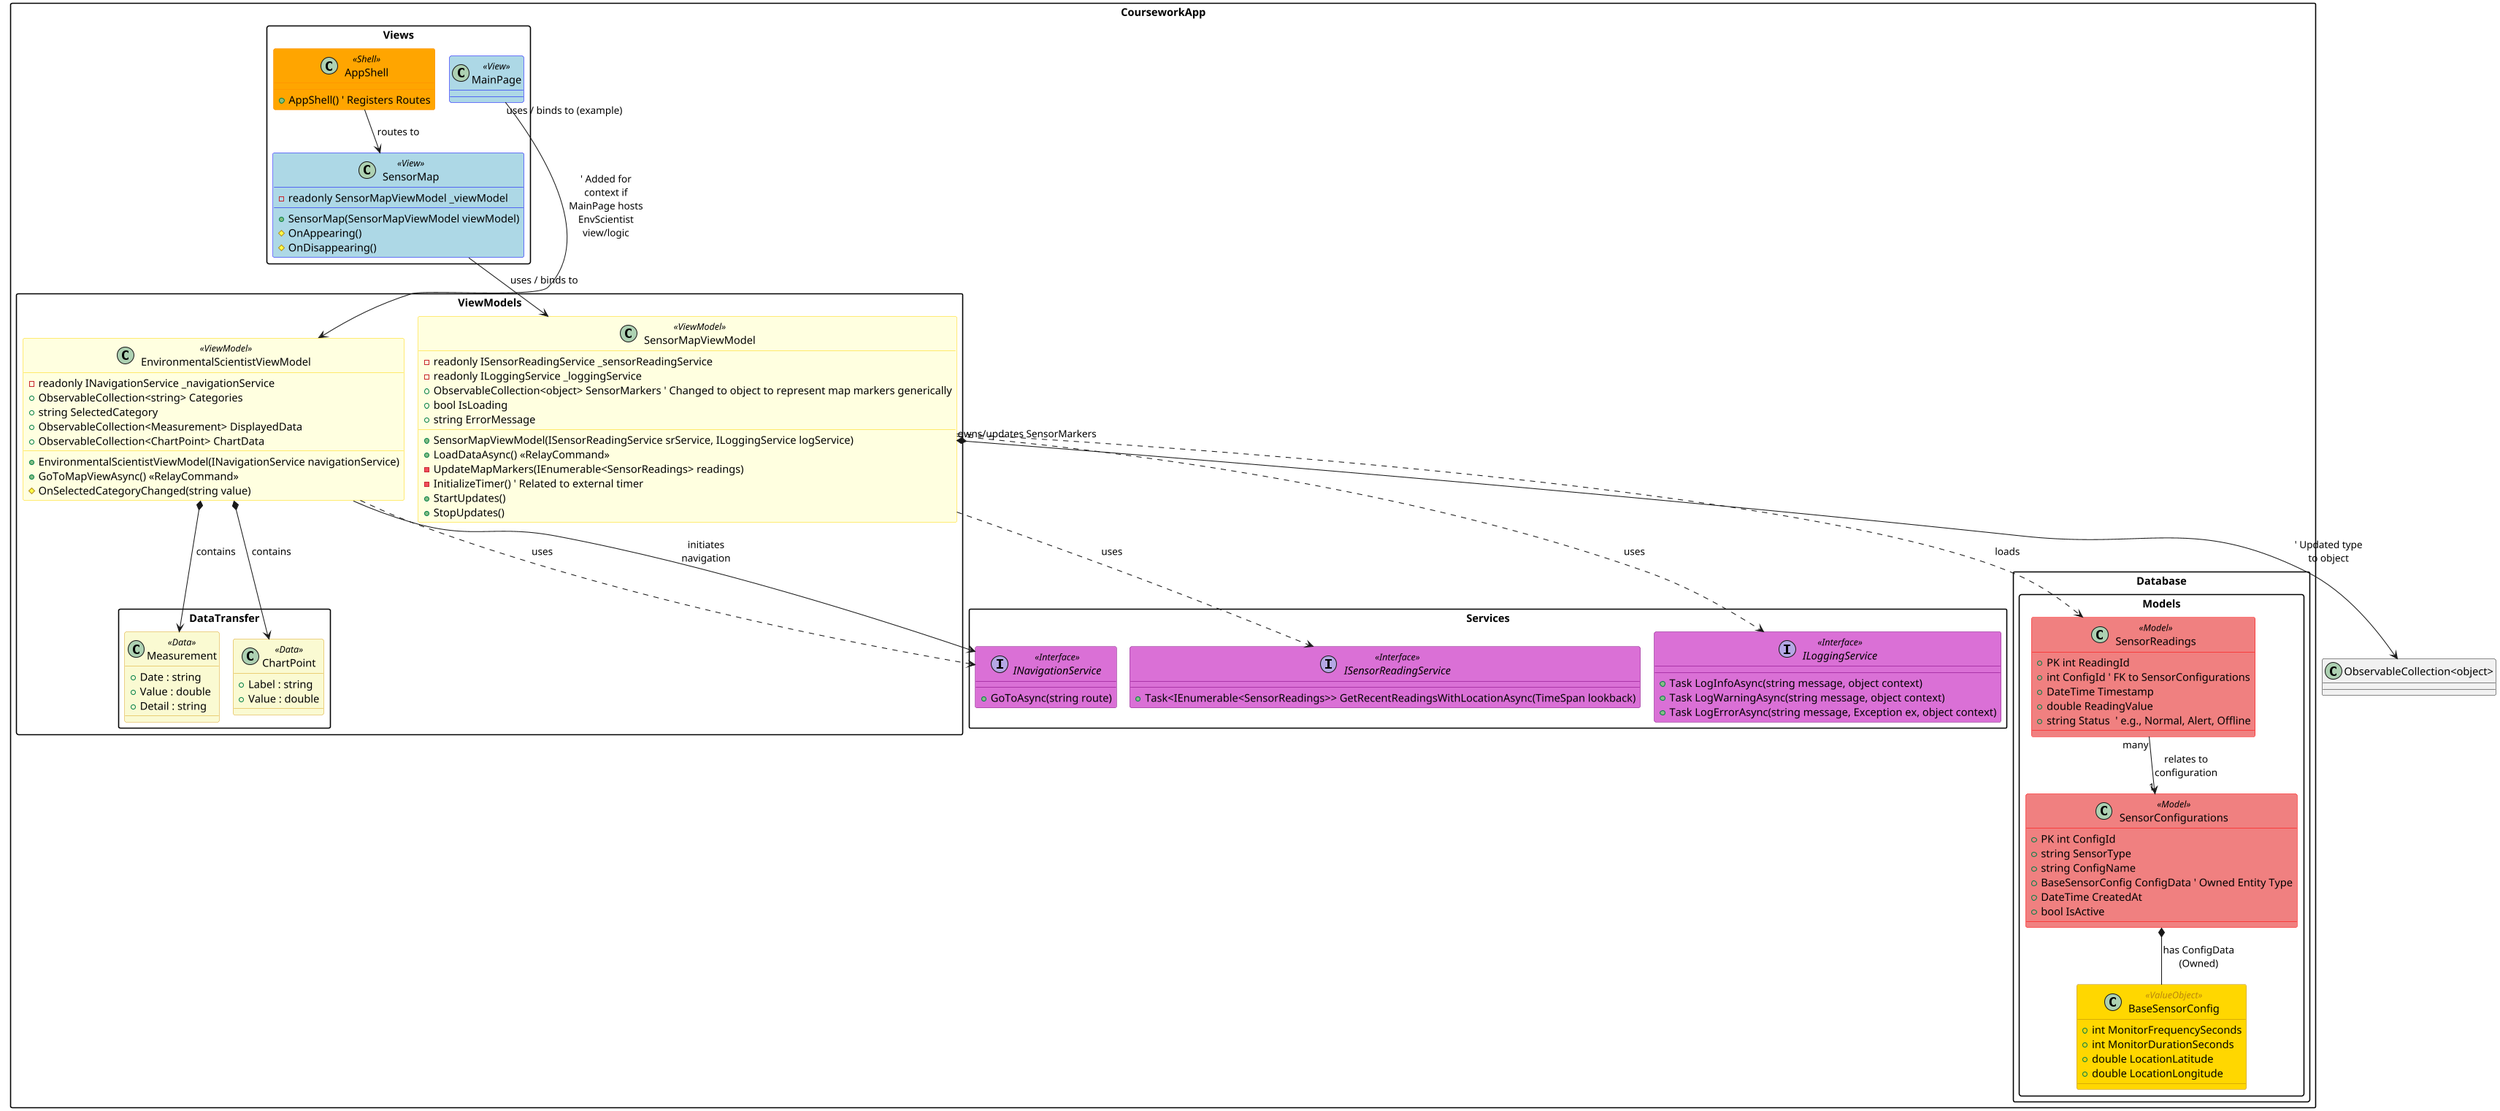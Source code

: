 @startuml EnvironmentalScientistMapFeature_Refactored

' --- Settings and Layout ---
!pragma layout smetana
skinparam packageStyle rectangle
skinparam dpi 100
skinparam maxMessageSize 100

' --- Styling for Stereotypes ---
skinparam class<<View>> {
  backgroundColor LightBlue
  borderColor Blue
}
skinparam class<<ViewModel>> {
  backgroundColor LightYellow
  borderColor Gold
}
skinparam class<<Model>> {
  backgroundColor LightCoral
  borderColor Red
}
skinparam class<<Shell>> {
  backgroundColor Orange
  borderColor DarkOrange
}
skinparam class<<Interface>> {
  backgroundColor Orchid
  borderColor Purple
}
skinparam class<<Data>> {
  backgroundColor LightGoldenrodYellow
  borderColor Goldenrod
}
skinparam class<<ValueObject>> {
    backgroundColor #FFD700
    borderColor #B8860B
    stereotypeFontColor #B8860B
}

' --- Application Structure ---
package "CourseworkApp" {

    package "Views" {
        class MainPage <<View>> {
            ' BindingContext implicitly set to MainPageViewModel
        }

        class SensorMap <<View>> {
            - readonly SensorMapViewModel _viewModel
            + SensorMap(SensorMapViewModel viewModel)
            # OnAppearing()
            # OnDisappearing()
            ' XAML binds to SensorMapViewModel properties
            ' XAML uses Map controls (e.g., Syncfusion)
        }

        class AppShell <<Shell>> {
            + AppShell() ' Registers Routes
            ' Routing.RegisterRoute("SensorMap", typeof(SensorMap))
        }
    }

    package "ViewModels" {
        class EnvironmentalScientistViewModel <<ViewModel>> {
            - readonly INavigationService _navigationService
            + ObservableCollection<string> Categories
            + string SelectedCategory
            + ObservableCollection<Measurement> DisplayedData
            + ObservableCollection<ChartPoint> ChartData
            + EnvironmentalScientistViewModel(INavigationService navigationService)
            + GoToMapViewAsync() <<RelayCommand>>
            # OnSelectedCategoryChanged(string value)
        }

        class SensorMapViewModel <<ViewModel>> {
            - readonly ISensorReadingService _sensorReadingService
            - readonly ILoggingService _loggingService
            ' - IDispatcherTimer _refreshTimer ' Timer is an external dependency, removed for structural clarity like Admin diagram
            + ObservableCollection<object> SensorMarkers ' Changed to object to represent map markers generically
            + bool IsLoading
            + string ErrorMessage
            + SensorMapViewModel(ISensorReadingService srService, ILoggingService logService)
            + LoadDataAsync() <<RelayCommand>>
            - UpdateMapMarkers(IEnumerable<SensorReadings> readings)
            - InitializeTimer() ' Related to external timer
            + StartUpdates()
            + StopUpdates()
        }

        ' Data Transfer Objects or simple data holders used by ViewModels
        package "DataTransfer" {
             class Measurement <<Data>> {
                + Date : string
                + Value : double
                + Detail : string
            }

            class ChartPoint <<Data>> {
                + Label : string
                + Value : double
            }
        }
    }

    package "Services" {
        interface INavigationService <<Interface>> {
            + GoToAsync(string route)
        }
        interface ISensorReadingService <<Interface>> {
            + Task<IEnumerable<SensorReadings>> GetRecentReadingsWithLocationAsync(TimeSpan lookback)
        }
        interface ILoggingService <<Interface>> {
            + Task LogInfoAsync(string message, object context)
            + Task LogWarningAsync(string message, object context)
            + Task LogErrorAsync(string message, Exception ex, object context)
        }
    }

    package "Database" {
        package "Models" {
            class SensorReadings <<Model>> {
                + PK int ReadingId
                + int ConfigId ' FK to SensorConfigurations
                + DateTime Timestamp
                + double ReadingValue
                + string Status  ' e.g., Normal, Alert, Offline
                ' + Config : SensorConfigurations ' Navigation Property removed for diagram simplicity
                ' ... other reading properties
            }
            class SensorConfigurations <<Model>> {
                + PK int ConfigId
                + string SensorType
                + string ConfigName
                + BaseSensorConfig ConfigData ' Owned Entity Type
                + DateTime CreatedAt
                + bool IsActive
                ' ... other properties
            }
            class BaseSensorConfig <<ValueObject>> { 
                 + int MonitorFrequencySeconds
                 + int MonitorDurationSeconds
                 + double LocationLatitude
                 + double LocationLongitude 
            }
        }
    }
}

' --- Relationships ---

' View -> ViewModel (Dependency Injection / Binding Context)
SensorMap --> SensorMapViewModel : "uses / binds to"
MainPage --> EnvironmentalScientistViewModel : "uses / binds to (example)" ' Added for context if MainPage hosts EnvScientist view/logic

' ViewModel -> Service (Dependency Injection)
EnvironmentalScientistViewModel ..> INavigationService : "uses"
SensorMapViewModel ..> ISensorReadingService : "uses"
SensorMapViewModel ..> ILoggingService : "uses"

' ViewModel -> Data Transfer Objects
EnvironmentalScientistViewModel *--> Measurement : "contains"
EnvironmentalScientistViewModel *--> ChartPoint : "contains"

' ViewModel -> Model / Data Structures
SensorMapViewModel ..> SensorReadings : "loads"
SensorMapViewModel *--> "ObservableCollection<object>" : "owns/updates SensorMarkers" ' Updated type to object

' Model Relationships (Simplified from DBContext/EF Core configuration)
SensorReadings "many" --> "1" SensorConfigurations : "relates to configuration"
SensorConfigurations *-- BaseSensorConfig : "has ConfigData (Owned)"


' Routing & Navigation
AppShell --> SensorMap : "routes to"
EnvironmentalScientistViewModel -> INavigationService : "initiates navigation"

' Implicit relationships (not drawn for clarity like Admin diagram):
' - SensorMap uses Map controls (External Lib)
' - SensorMapViewModel might use Timer (External Lib)
' - ViewModels inherit from ObservableObject (External Lib)

@enduml
